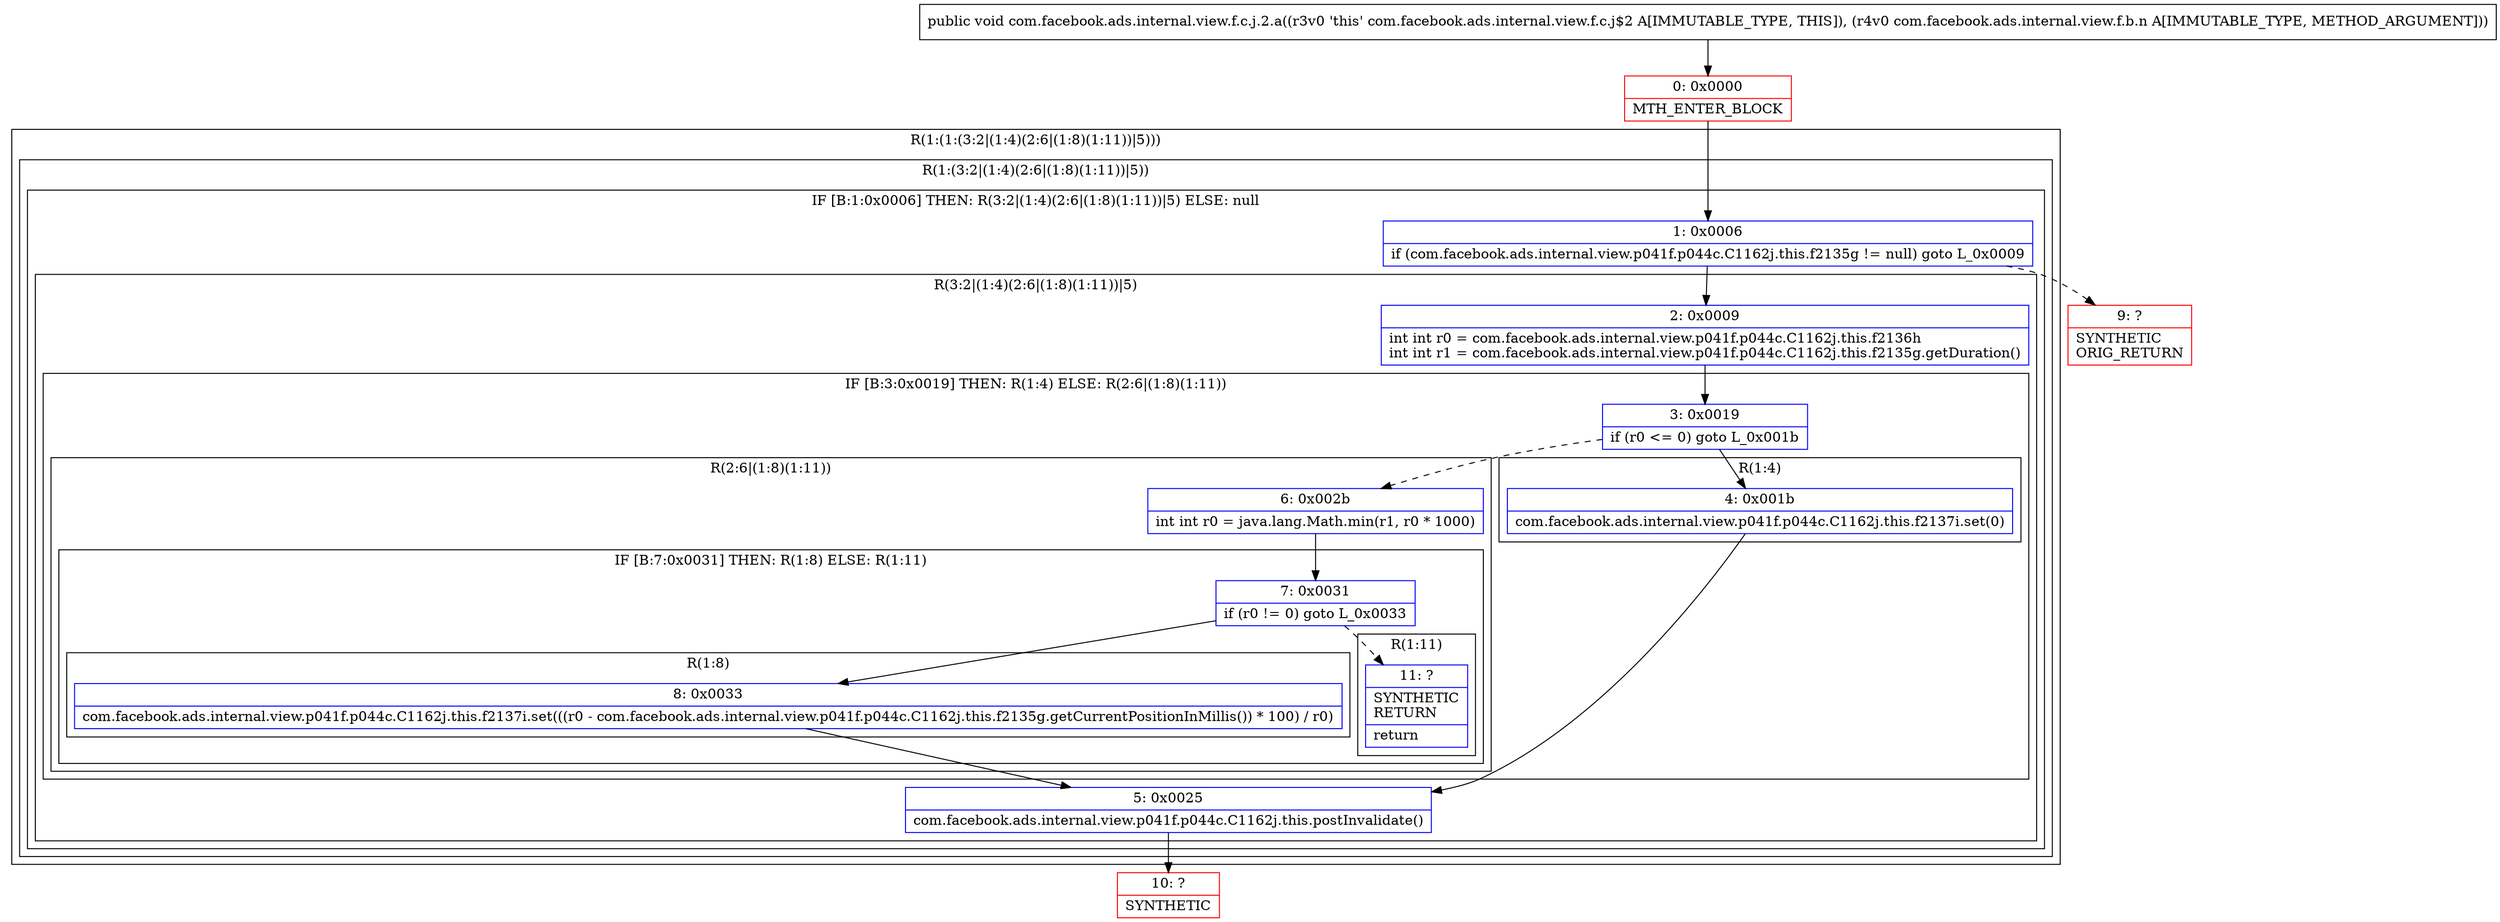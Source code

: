 digraph "CFG forcom.facebook.ads.internal.view.f.c.j.2.a(Lcom\/facebook\/ads\/internal\/view\/f\/b\/n;)V" {
subgraph cluster_Region_1702736600 {
label = "R(1:(1:(3:2|(1:4)(2:6|(1:8)(1:11))|5)))";
node [shape=record,color=blue];
subgraph cluster_Region_1352670459 {
label = "R(1:(3:2|(1:4)(2:6|(1:8)(1:11))|5))";
node [shape=record,color=blue];
subgraph cluster_IfRegion_264623140 {
label = "IF [B:1:0x0006] THEN: R(3:2|(1:4)(2:6|(1:8)(1:11))|5) ELSE: null";
node [shape=record,color=blue];
Node_1 [shape=record,label="{1\:\ 0x0006|if (com.facebook.ads.internal.view.p041f.p044c.C1162j.this.f2135g != null) goto L_0x0009\l}"];
subgraph cluster_Region_1793525448 {
label = "R(3:2|(1:4)(2:6|(1:8)(1:11))|5)";
node [shape=record,color=blue];
Node_2 [shape=record,label="{2\:\ 0x0009|int int r0 = com.facebook.ads.internal.view.p041f.p044c.C1162j.this.f2136h\lint int r1 = com.facebook.ads.internal.view.p041f.p044c.C1162j.this.f2135g.getDuration()\l}"];
subgraph cluster_IfRegion_1677754646 {
label = "IF [B:3:0x0019] THEN: R(1:4) ELSE: R(2:6|(1:8)(1:11))";
node [shape=record,color=blue];
Node_3 [shape=record,label="{3\:\ 0x0019|if (r0 \<= 0) goto L_0x001b\l}"];
subgraph cluster_Region_1177842402 {
label = "R(1:4)";
node [shape=record,color=blue];
Node_4 [shape=record,label="{4\:\ 0x001b|com.facebook.ads.internal.view.p041f.p044c.C1162j.this.f2137i.set(0)\l}"];
}
subgraph cluster_Region_293626360 {
label = "R(2:6|(1:8)(1:11))";
node [shape=record,color=blue];
Node_6 [shape=record,label="{6\:\ 0x002b|int int r0 = java.lang.Math.min(r1, r0 * 1000)\l}"];
subgraph cluster_IfRegion_939492244 {
label = "IF [B:7:0x0031] THEN: R(1:8) ELSE: R(1:11)";
node [shape=record,color=blue];
Node_7 [shape=record,label="{7\:\ 0x0031|if (r0 != 0) goto L_0x0033\l}"];
subgraph cluster_Region_1711014629 {
label = "R(1:8)";
node [shape=record,color=blue];
Node_8 [shape=record,label="{8\:\ 0x0033|com.facebook.ads.internal.view.p041f.p044c.C1162j.this.f2137i.set(((r0 \- com.facebook.ads.internal.view.p041f.p044c.C1162j.this.f2135g.getCurrentPositionInMillis()) * 100) \/ r0)\l}"];
}
subgraph cluster_Region_1322775438 {
label = "R(1:11)";
node [shape=record,color=blue];
Node_11 [shape=record,label="{11\:\ ?|SYNTHETIC\lRETURN\l|return\l}"];
}
}
}
}
Node_5 [shape=record,label="{5\:\ 0x0025|com.facebook.ads.internal.view.p041f.p044c.C1162j.this.postInvalidate()\l}"];
}
}
}
}
Node_0 [shape=record,color=red,label="{0\:\ 0x0000|MTH_ENTER_BLOCK\l}"];
Node_9 [shape=record,color=red,label="{9\:\ ?|SYNTHETIC\lORIG_RETURN\l}"];
Node_10 [shape=record,color=red,label="{10\:\ ?|SYNTHETIC\l}"];
MethodNode[shape=record,label="{public void com.facebook.ads.internal.view.f.c.j.2.a((r3v0 'this' com.facebook.ads.internal.view.f.c.j$2 A[IMMUTABLE_TYPE, THIS]), (r4v0 com.facebook.ads.internal.view.f.b.n A[IMMUTABLE_TYPE, METHOD_ARGUMENT])) }"];
MethodNode -> Node_0;
Node_1 -> Node_2;
Node_1 -> Node_9[style=dashed];
Node_2 -> Node_3;
Node_3 -> Node_4;
Node_3 -> Node_6[style=dashed];
Node_4 -> Node_5;
Node_6 -> Node_7;
Node_7 -> Node_8;
Node_7 -> Node_11[style=dashed];
Node_8 -> Node_5;
Node_5 -> Node_10;
Node_0 -> Node_1;
}

